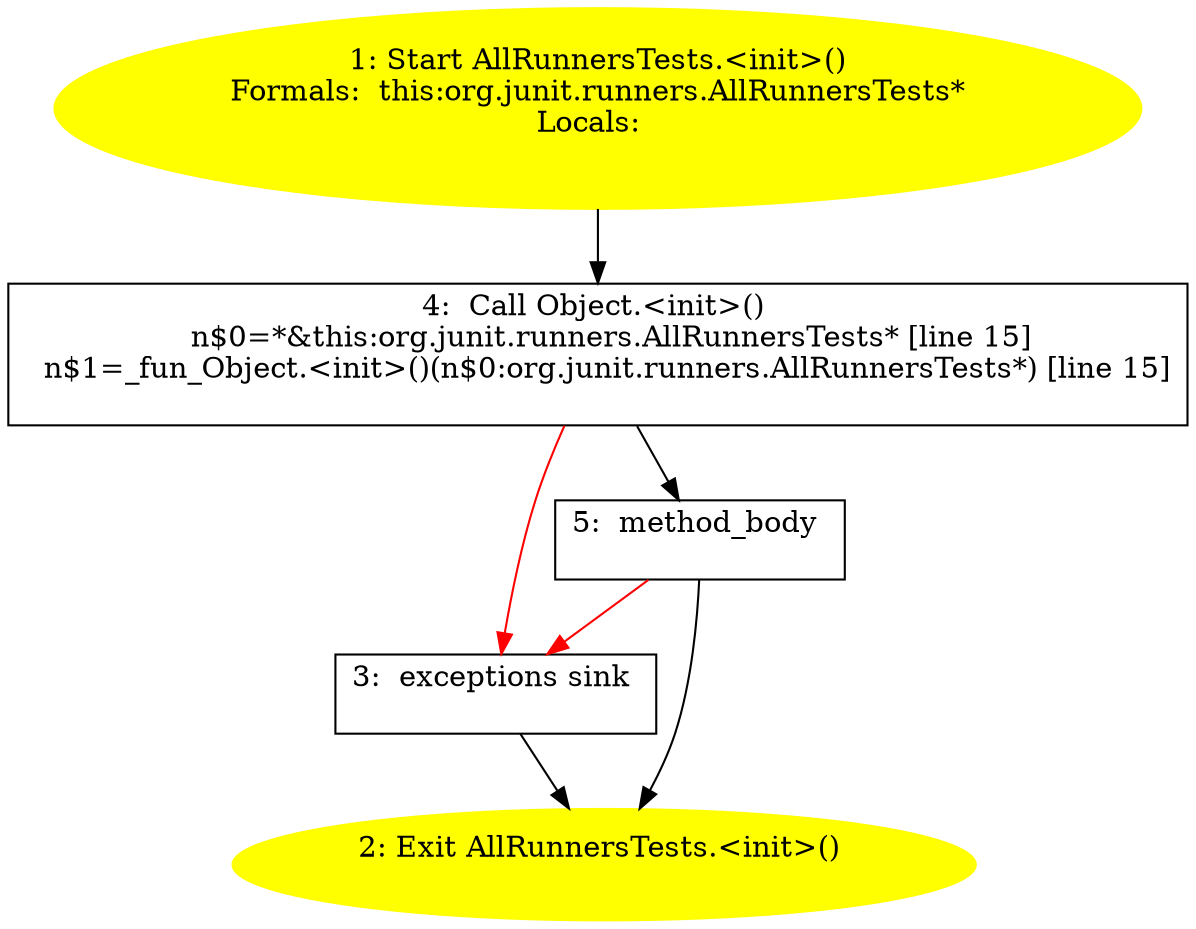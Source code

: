 /* @generated */
digraph cfg {
"org.junit.runners.AllRunnersTests.<init>().a55e1cf2846b12e26dbe45113673bbb2_1" [label="1: Start AllRunnersTests.<init>()\nFormals:  this:org.junit.runners.AllRunnersTests*\nLocals:  \n  " color=yellow style=filled]
	

	 "org.junit.runners.AllRunnersTests.<init>().a55e1cf2846b12e26dbe45113673bbb2_1" -> "org.junit.runners.AllRunnersTests.<init>().a55e1cf2846b12e26dbe45113673bbb2_4" ;
"org.junit.runners.AllRunnersTests.<init>().a55e1cf2846b12e26dbe45113673bbb2_2" [label="2: Exit AllRunnersTests.<init>() \n  " color=yellow style=filled]
	

"org.junit.runners.AllRunnersTests.<init>().a55e1cf2846b12e26dbe45113673bbb2_3" [label="3:  exceptions sink \n  " shape="box"]
	

	 "org.junit.runners.AllRunnersTests.<init>().a55e1cf2846b12e26dbe45113673bbb2_3" -> "org.junit.runners.AllRunnersTests.<init>().a55e1cf2846b12e26dbe45113673bbb2_2" ;
"org.junit.runners.AllRunnersTests.<init>().a55e1cf2846b12e26dbe45113673bbb2_4" [label="4:  Call Object.<init>() \n   n$0=*&this:org.junit.runners.AllRunnersTests* [line 15]\n  n$1=_fun_Object.<init>()(n$0:org.junit.runners.AllRunnersTests*) [line 15]\n " shape="box"]
	

	 "org.junit.runners.AllRunnersTests.<init>().a55e1cf2846b12e26dbe45113673bbb2_4" -> "org.junit.runners.AllRunnersTests.<init>().a55e1cf2846b12e26dbe45113673bbb2_5" ;
	 "org.junit.runners.AllRunnersTests.<init>().a55e1cf2846b12e26dbe45113673bbb2_4" -> "org.junit.runners.AllRunnersTests.<init>().a55e1cf2846b12e26dbe45113673bbb2_3" [color="red" ];
"org.junit.runners.AllRunnersTests.<init>().a55e1cf2846b12e26dbe45113673bbb2_5" [label="5:  method_body \n  " shape="box"]
	

	 "org.junit.runners.AllRunnersTests.<init>().a55e1cf2846b12e26dbe45113673bbb2_5" -> "org.junit.runners.AllRunnersTests.<init>().a55e1cf2846b12e26dbe45113673bbb2_2" ;
	 "org.junit.runners.AllRunnersTests.<init>().a55e1cf2846b12e26dbe45113673bbb2_5" -> "org.junit.runners.AllRunnersTests.<init>().a55e1cf2846b12e26dbe45113673bbb2_3" [color="red" ];
}
